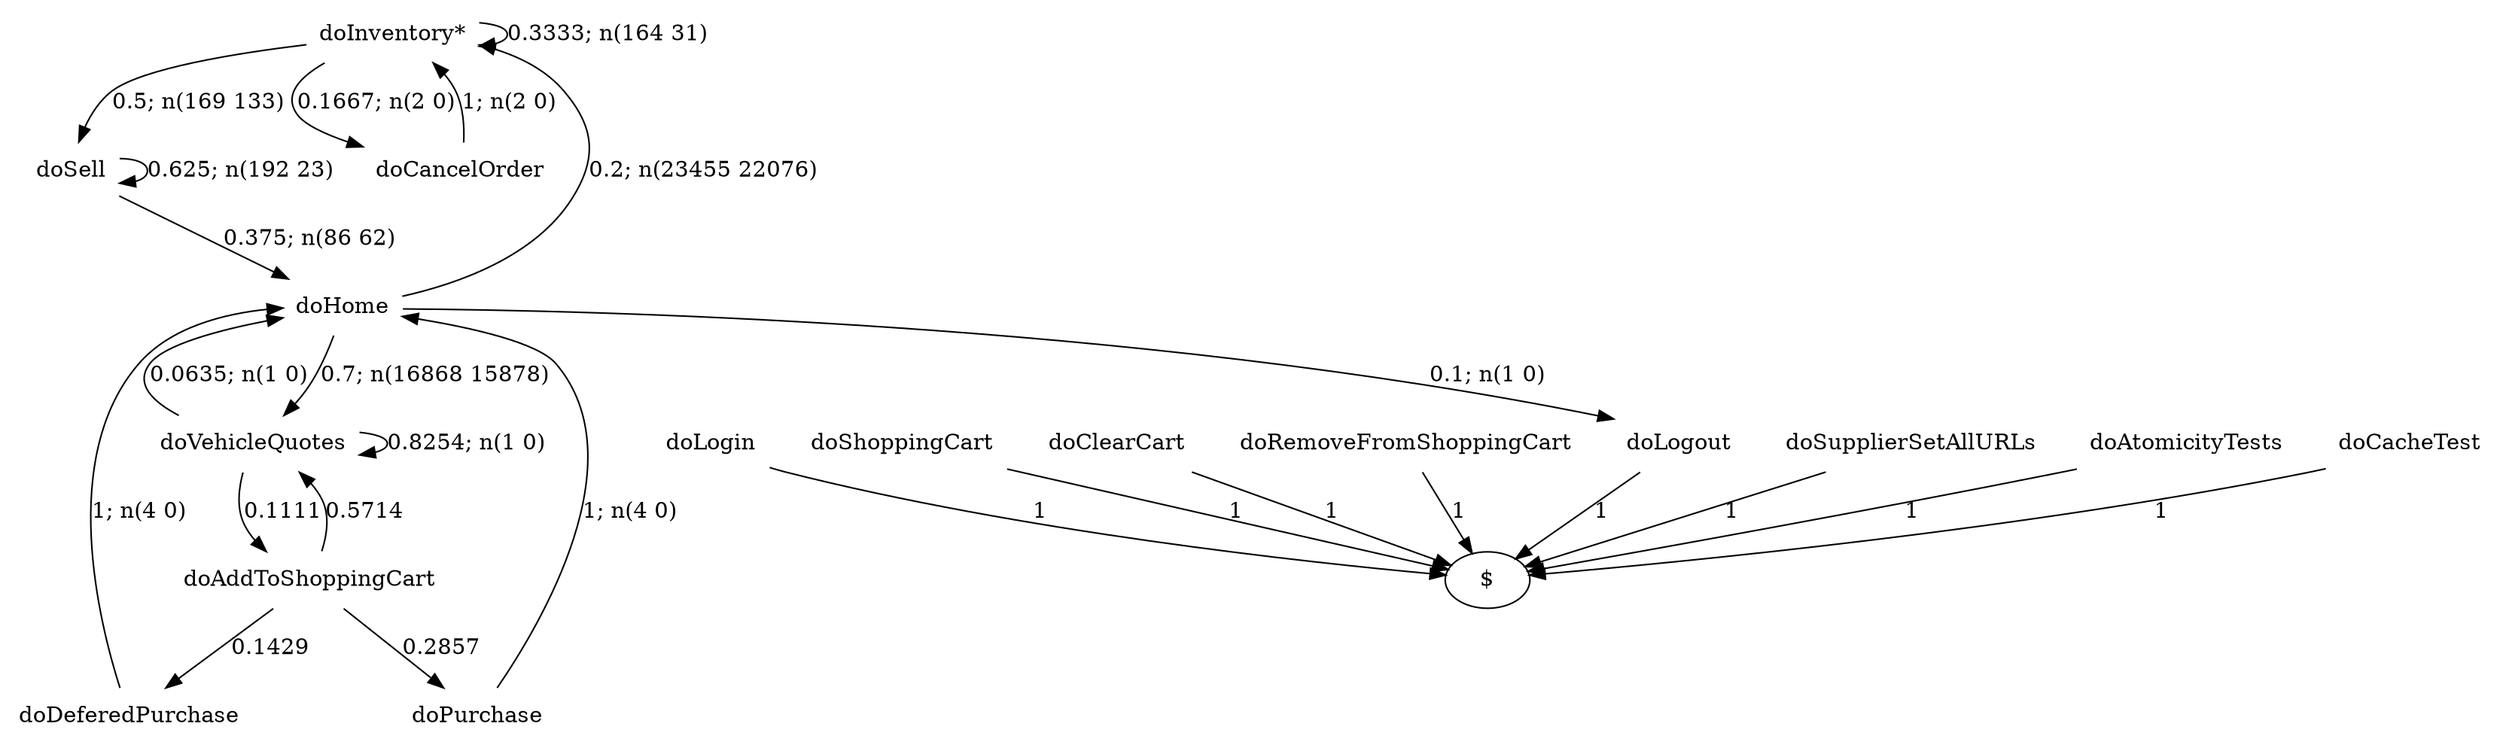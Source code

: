 digraph G {"doInventory*" [label="doInventory*",shape=none];"doSupplierSetAllURLs" [label="doSupplierSetAllURLs",shape=none];"doAtomicityTests" [label="doAtomicityTests",shape=none];"doCacheTest" [label="doCacheTest",shape=none];"doLogin" [label="doLogin",shape=none];"doVehicleQuotes" [label="doVehicleQuotes",shape=none];"doAddToShoppingCart" [label="doAddToShoppingCart",shape=none];"doDeferedPurchase" [label="doDeferedPurchase",shape=none];"doHome" [label="doHome",shape=none];"doShoppingCart" [label="doShoppingCart",shape=none];"doClearCart" [label="doClearCart",shape=none];"doPurchase" [label="doPurchase",shape=none];"doSell" [label="doSell",shape=none];"doLogout" [label="doLogout",shape=none];"doCancelOrder" [label="doCancelOrder",shape=none];"doRemoveFromShoppingCart" [label="doRemoveFromShoppingCart",shape=none];"doInventory*"->"doInventory*" [style=solid,label="0.3333; n(164 31)"];"doInventory*"->"doSell" [style=solid,label="0.5; n(169 133)"];"doInventory*"->"doCancelOrder" [style=solid,label="0.1667; n(2 0)"];"doSupplierSetAllURLs"->"$" [style=solid,label="1"];"doAtomicityTests"->"$" [style=solid,label="1"];"doCacheTest"->"$" [style=solid,label="1"];"doLogin"->"$" [style=solid,label="1"];"doVehicleQuotes"->"doVehicleQuotes" [style=solid,label="0.8254; n(1 0)"];"doVehicleQuotes"->"doAddToShoppingCart" [style=solid,label="0.1111"];"doVehicleQuotes"->"doHome" [style=solid,label="0.0635; n(1 0)"];"doAddToShoppingCart"->"doVehicleQuotes" [style=solid,label="0.5714"];"doAddToShoppingCart"->"doDeferedPurchase" [style=solid,label="0.1429"];"doAddToShoppingCart"->"doPurchase" [style=solid,label="0.2857"];"doDeferedPurchase"->"doHome" [style=solid,label="1; n(4 0)"];"doHome"->"doInventory*" [style=solid,label="0.2; n(23455 22076)"];"doHome"->"doVehicleQuotes" [style=solid,label="0.7; n(16868 15878)"];"doHome"->"doLogout" [style=solid,label="0.1; n(1 0)"];"doShoppingCart"->"$" [style=solid,label="1"];"doClearCart"->"$" [style=solid,label="1"];"doPurchase"->"doHome" [style=solid,label="1; n(4 0)"];"doSell"->"doHome" [style=solid,label="0.375; n(86 62)"];"doSell"->"doSell" [style=solid,label="0.625; n(192 23)"];"doLogout"->"$" [style=solid,label="1"];"doCancelOrder"->"doInventory*" [style=solid,label="1; n(2 0)"];"doRemoveFromShoppingCart"->"$" [style=solid,label="1"];}